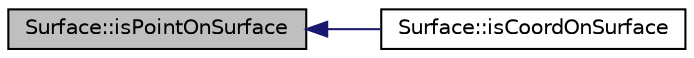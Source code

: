 digraph "Surface::isPointOnSurface"
{
  edge [fontname="Helvetica",fontsize="10",labelfontname="Helvetica",labelfontsize="10"];
  node [fontname="Helvetica",fontsize="10",shape=record];
  rankdir="LR";
  Node1 [label="Surface::isPointOnSurface",height=0.2,width=0.4,color="black", fillcolor="grey75", style="filled" fontcolor="black"];
  Node1 -> Node2 [dir="back",color="midnightblue",fontsize="10",style="solid",fontname="Helvetica"];
  Node2 [label="Surface::isCoordOnSurface",height=0.2,width=0.4,color="black", fillcolor="white", style="filled",URL="$classSurface.html#a1263b1b61154ed6f75e7079a5832d853",tooltip="Return true or false if a LocalCoord is on or off of a Surface."];
}
